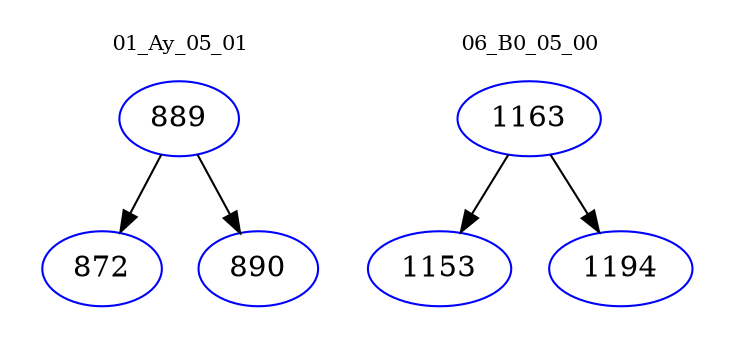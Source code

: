 digraph{
subgraph cluster_0 {
color = white
label = "01_Ay_05_01";
fontsize=10;
T0_889 [label="889", color="blue"]
T0_889 -> T0_872 [color="black"]
T0_872 [label="872", color="blue"]
T0_889 -> T0_890 [color="black"]
T0_890 [label="890", color="blue"]
}
subgraph cluster_1 {
color = white
label = "06_B0_05_00";
fontsize=10;
T1_1163 [label="1163", color="blue"]
T1_1163 -> T1_1153 [color="black"]
T1_1153 [label="1153", color="blue"]
T1_1163 -> T1_1194 [color="black"]
T1_1194 [label="1194", color="blue"]
}
}

